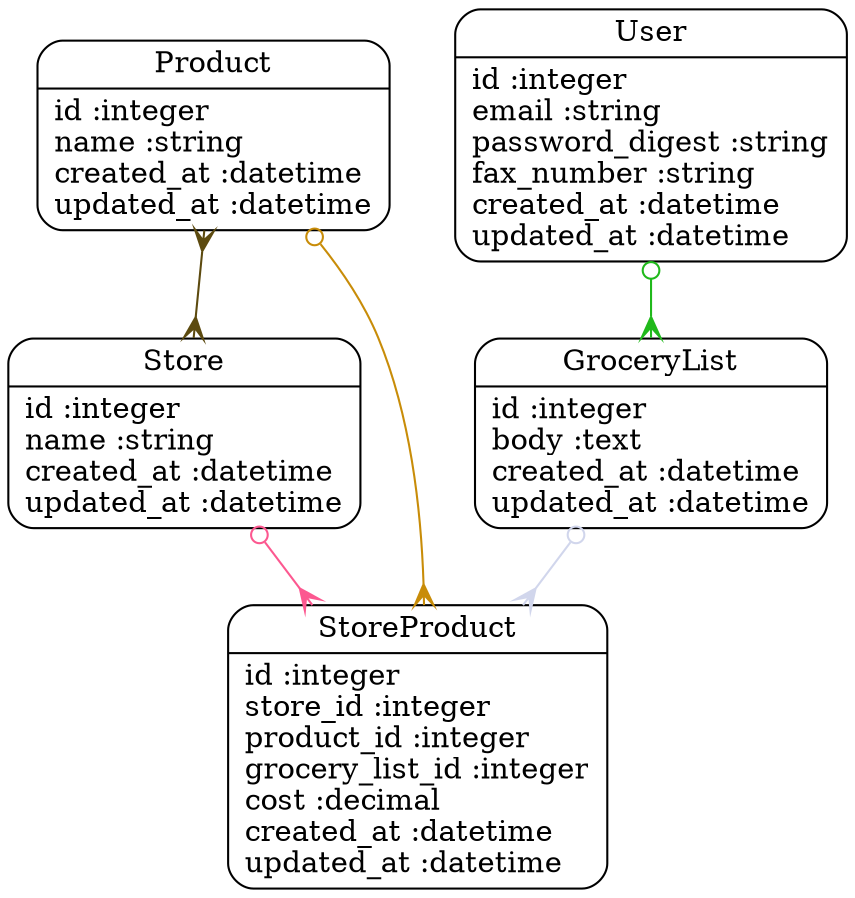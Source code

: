 digraph models_diagram {
	graph[overlap=false, splines=true]
	"GroceryList" [shape=Mrecord, label="{GroceryList|id :integer\lbody :text\lcreated_at :datetime\lupdated_at :datetime\l}"]
	"Product" [shape=Mrecord, label="{Product|id :integer\lname :string\lcreated_at :datetime\lupdated_at :datetime\l}"]
	"Store" [shape=Mrecord, label="{Store|id :integer\lname :string\lcreated_at :datetime\lupdated_at :datetime\l}"]
	"StoreProduct" [shape=Mrecord, label="{StoreProduct|id :integer\lstore_id :integer\lproduct_id :integer\lgrocery_list_id :integer\lcost :decimal\lcreated_at :datetime\lupdated_at :datetime\l}"]
	"User" [shape=Mrecord, label="{User|id :integer\lemail :string\lpassword_digest :string\lfax_number :string\lcreated_at :datetime\lupdated_at :datetime\l}"]
	"GroceryList" -> "StoreProduct" [arrowtail=odot, arrowhead=crow, dir=both color="#D1D6EC"]
	"Product" -> "Store" [arrowtail=crow, arrowhead=crow, dir=both color="#5C4A0F"]
	"Product" -> "StoreProduct" [arrowtail=odot, arrowhead=crow, dir=both color="#C88C08"]
	"Store" -> "StoreProduct" [arrowtail=odot, arrowhead=crow, dir=both color="#FC5890"]
	"User" -> "GroceryList" [arrowtail=odot, arrowhead=crow, dir=both color="#20B91B"]
}
